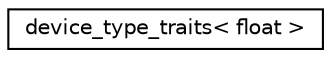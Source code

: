 digraph G
{
  edge [fontname="Helvetica",fontsize="10",labelfontname="Helvetica",labelfontsize="10"];
  node [fontname="Helvetica",fontsize="10",shape=record];
  rankdir=LR;
  Node1 [label="device_type_traits\< float \>",height=0.2,width=0.4,color="black", fillcolor="white", style="filled",URL="$d9/d2b/structdevice__type__traits_3_01float_01_4.html"];
}
